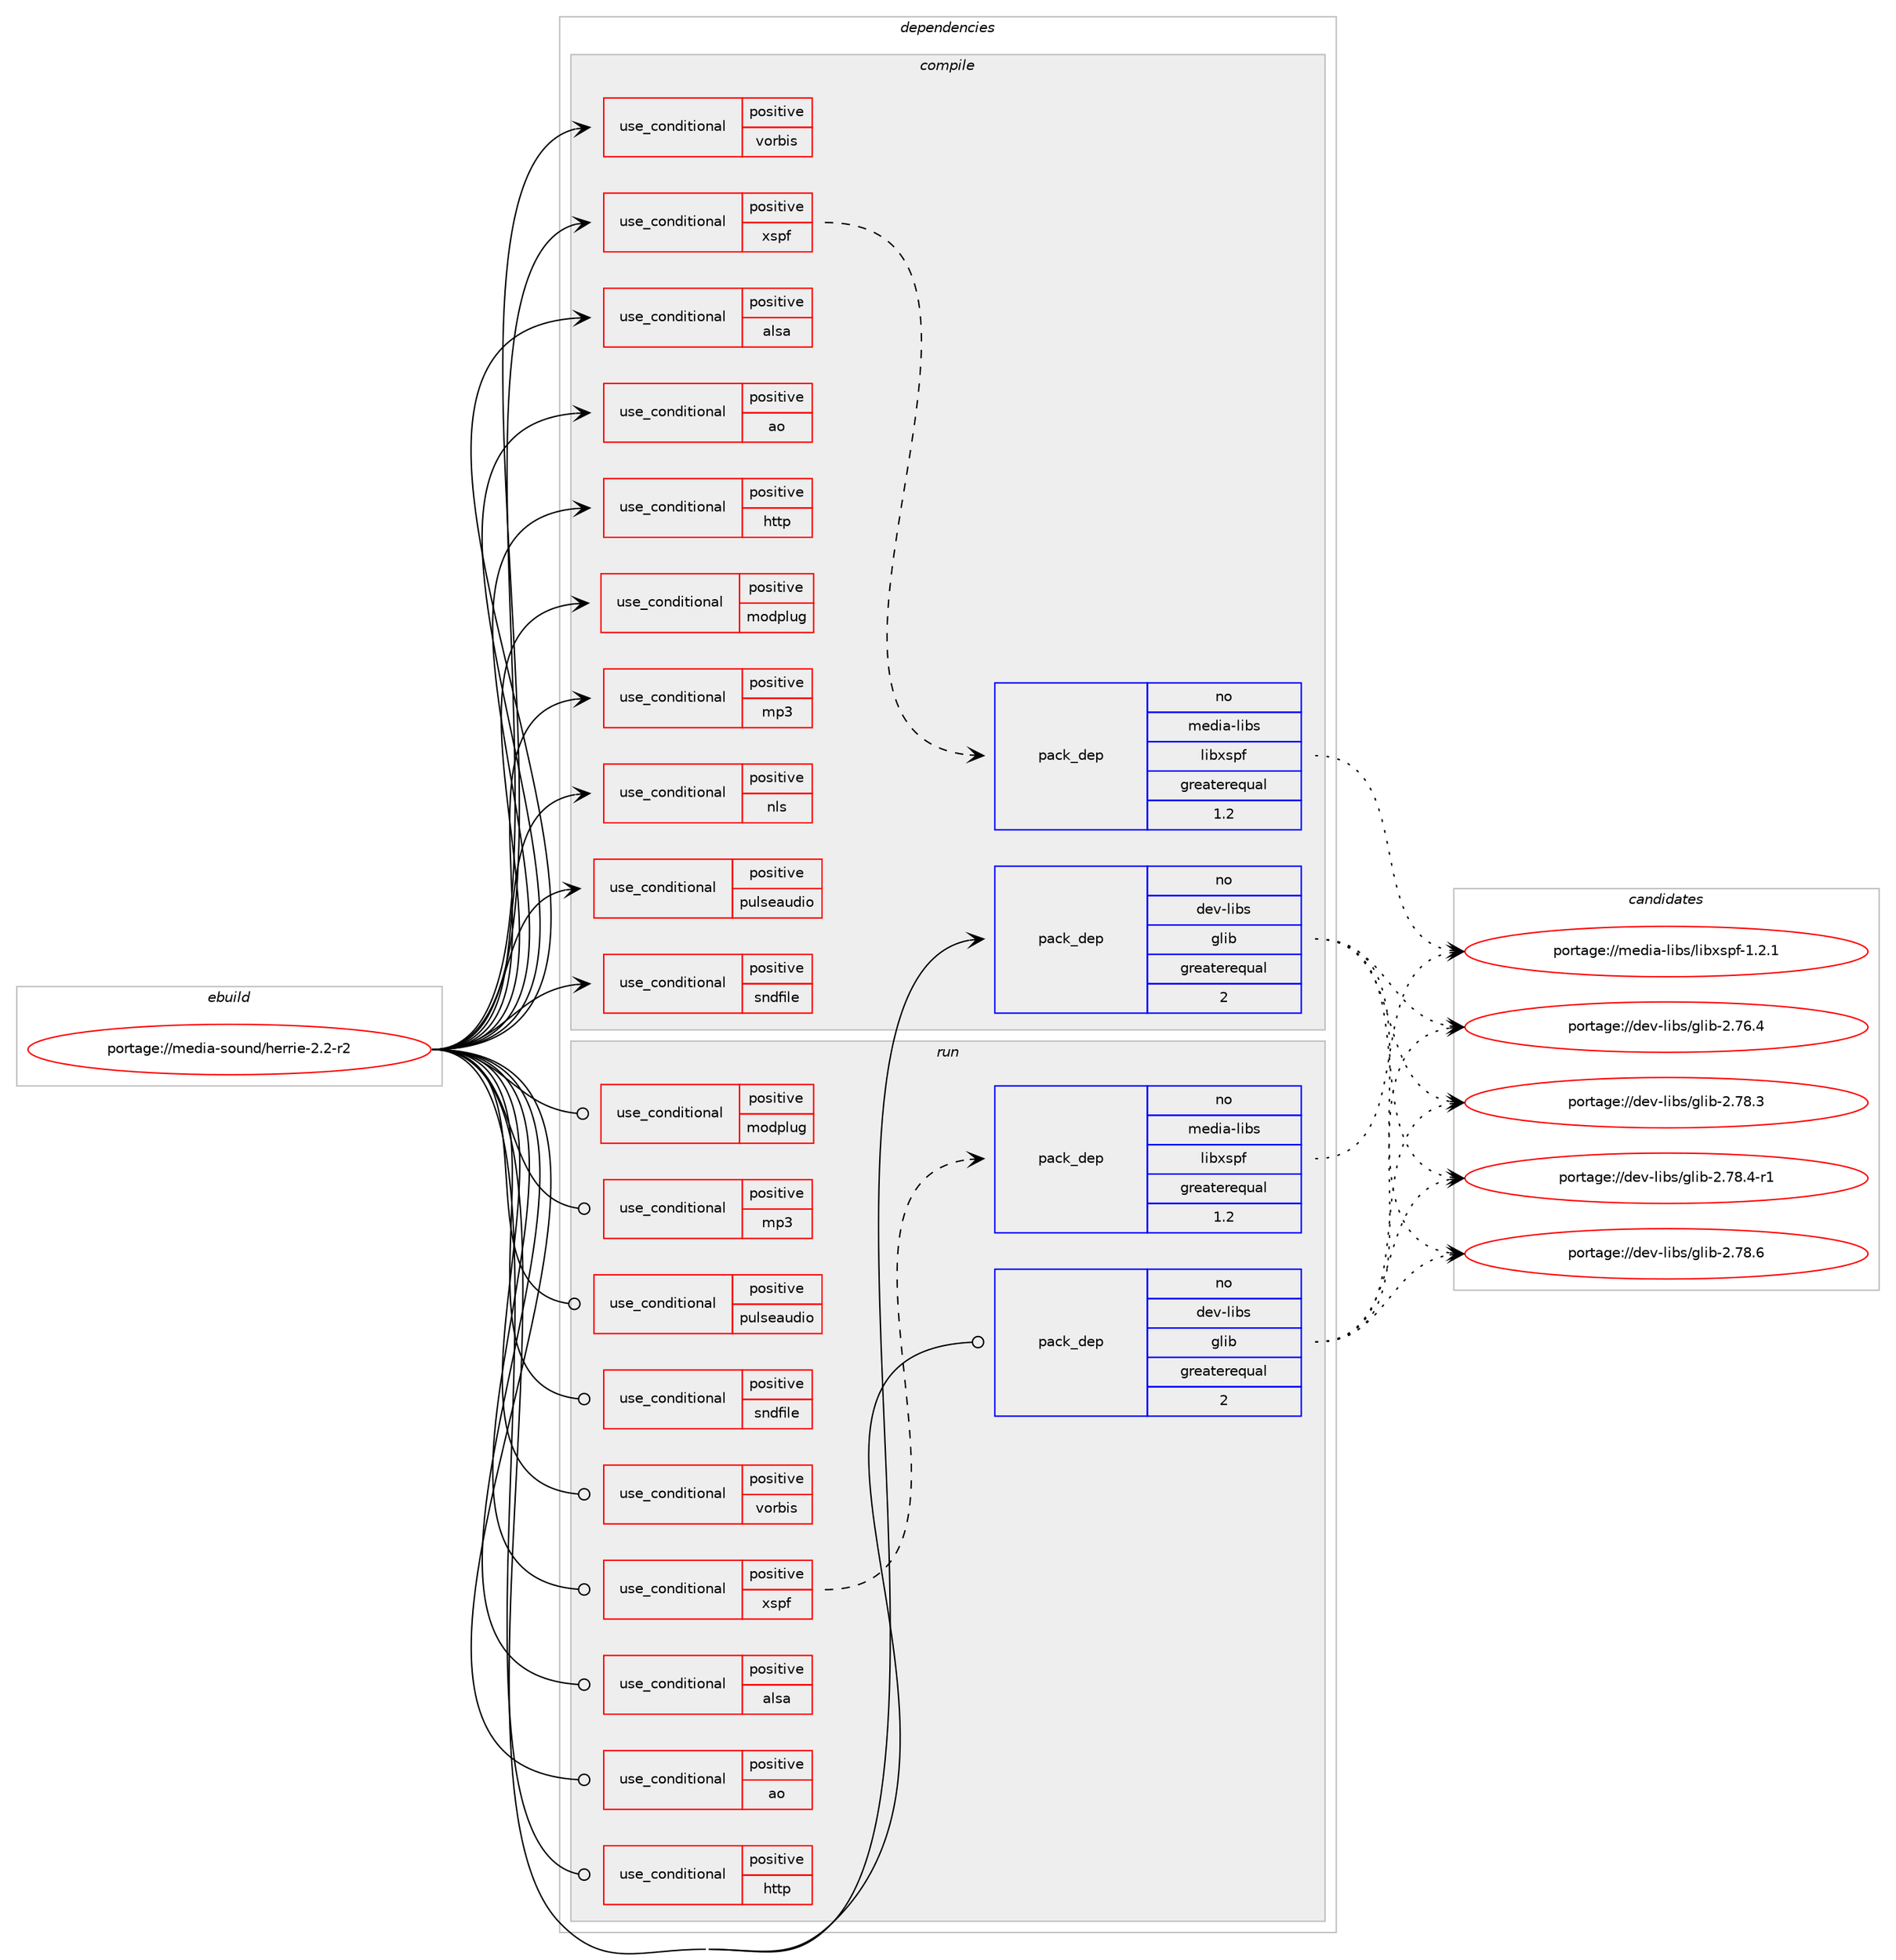 digraph prolog {

# *************
# Graph options
# *************

newrank=true;
concentrate=true;
compound=true;
graph [rankdir=LR,fontname=Helvetica,fontsize=10,ranksep=1.5];#, ranksep=2.5, nodesep=0.2];
edge  [arrowhead=vee];
node  [fontname=Helvetica,fontsize=10];

# **********
# The ebuild
# **********

subgraph cluster_leftcol {
color=gray;
rank=same;
label=<<i>ebuild</i>>;
id [label="portage://media-sound/herrie-2.2-r2", color=red, width=4, href="../media-sound/herrie-2.2-r2.svg"];
}

# ****************
# The dependencies
# ****************

subgraph cluster_midcol {
color=gray;
label=<<i>dependencies</i>>;
subgraph cluster_compile {
fillcolor="#eeeeee";
style=filled;
label=<<i>compile</i>>;
subgraph cond78007 {
dependency163234 [label=<<TABLE BORDER="0" CELLBORDER="1" CELLSPACING="0" CELLPADDING="4"><TR><TD ROWSPAN="3" CELLPADDING="10">use_conditional</TD></TR><TR><TD>positive</TD></TR><TR><TD>alsa</TD></TR></TABLE>>, shape=none, color=red];
# *** BEGIN UNKNOWN DEPENDENCY TYPE (TODO) ***
# dependency163234 -> package_dependency(portage://media-sound/herrie-2.2-r2,install,no,media-libs,alsa-lib,none,[,,],[],[])
# *** END UNKNOWN DEPENDENCY TYPE (TODO) ***

}
id:e -> dependency163234:w [weight=20,style="solid",arrowhead="vee"];
subgraph cond78008 {
dependency163235 [label=<<TABLE BORDER="0" CELLBORDER="1" CELLSPACING="0" CELLPADDING="4"><TR><TD ROWSPAN="3" CELLPADDING="10">use_conditional</TD></TR><TR><TD>positive</TD></TR><TR><TD>ao</TD></TR></TABLE>>, shape=none, color=red];
# *** BEGIN UNKNOWN DEPENDENCY TYPE (TODO) ***
# dependency163235 -> package_dependency(portage://media-sound/herrie-2.2-r2,install,no,media-libs,libao,none,[,,],any_same_slot,[])
# *** END UNKNOWN DEPENDENCY TYPE (TODO) ***

}
id:e -> dependency163235:w [weight=20,style="solid",arrowhead="vee"];
subgraph cond78009 {
dependency163236 [label=<<TABLE BORDER="0" CELLBORDER="1" CELLSPACING="0" CELLPADDING="4"><TR><TD ROWSPAN="3" CELLPADDING="10">use_conditional</TD></TR><TR><TD>positive</TD></TR><TR><TD>http</TD></TR></TABLE>>, shape=none, color=red];
# *** BEGIN UNKNOWN DEPENDENCY TYPE (TODO) ***
# dependency163236 -> package_dependency(portage://media-sound/herrie-2.2-r2,install,no,net-misc,curl,none,[,,],[],[])
# *** END UNKNOWN DEPENDENCY TYPE (TODO) ***

}
id:e -> dependency163236:w [weight=20,style="solid",arrowhead="vee"];
subgraph cond78010 {
dependency163237 [label=<<TABLE BORDER="0" CELLBORDER="1" CELLSPACING="0" CELLPADDING="4"><TR><TD ROWSPAN="3" CELLPADDING="10">use_conditional</TD></TR><TR><TD>positive</TD></TR><TR><TD>modplug</TD></TR></TABLE>>, shape=none, color=red];
# *** BEGIN UNKNOWN DEPENDENCY TYPE (TODO) ***
# dependency163237 -> package_dependency(portage://media-sound/herrie-2.2-r2,install,no,media-libs,libmodplug,none,[,,],[],[])
# *** END UNKNOWN DEPENDENCY TYPE (TODO) ***

}
id:e -> dependency163237:w [weight=20,style="solid",arrowhead="vee"];
subgraph cond78011 {
dependency163238 [label=<<TABLE BORDER="0" CELLBORDER="1" CELLSPACING="0" CELLPADDING="4"><TR><TD ROWSPAN="3" CELLPADDING="10">use_conditional</TD></TR><TR><TD>positive</TD></TR><TR><TD>mp3</TD></TR></TABLE>>, shape=none, color=red];
# *** BEGIN UNKNOWN DEPENDENCY TYPE (TODO) ***
# dependency163238 -> package_dependency(portage://media-sound/herrie-2.2-r2,install,no,media-libs,libmad,none,[,,],[],[])
# *** END UNKNOWN DEPENDENCY TYPE (TODO) ***

# *** BEGIN UNKNOWN DEPENDENCY TYPE (TODO) ***
# dependency163238 -> package_dependency(portage://media-sound/herrie-2.2-r2,install,no,media-libs,libid3tag,none,[,,],any_same_slot,[])
# *** END UNKNOWN DEPENDENCY TYPE (TODO) ***

}
id:e -> dependency163238:w [weight=20,style="solid",arrowhead="vee"];
subgraph cond78012 {
dependency163239 [label=<<TABLE BORDER="0" CELLBORDER="1" CELLSPACING="0" CELLPADDING="4"><TR><TD ROWSPAN="3" CELLPADDING="10">use_conditional</TD></TR><TR><TD>positive</TD></TR><TR><TD>nls</TD></TR></TABLE>>, shape=none, color=red];
# *** BEGIN UNKNOWN DEPENDENCY TYPE (TODO) ***
# dependency163239 -> package_dependency(portage://media-sound/herrie-2.2-r2,install,no,sys-devel,gettext,none,[,,],[],[])
# *** END UNKNOWN DEPENDENCY TYPE (TODO) ***

}
id:e -> dependency163239:w [weight=20,style="solid",arrowhead="vee"];
subgraph cond78013 {
dependency163240 [label=<<TABLE BORDER="0" CELLBORDER="1" CELLSPACING="0" CELLPADDING="4"><TR><TD ROWSPAN="3" CELLPADDING="10">use_conditional</TD></TR><TR><TD>positive</TD></TR><TR><TD>pulseaudio</TD></TR></TABLE>>, shape=none, color=red];
# *** BEGIN UNKNOWN DEPENDENCY TYPE (TODO) ***
# dependency163240 -> package_dependency(portage://media-sound/herrie-2.2-r2,install,no,media-sound,pulseaudio,none,[,,],[],[])
# *** END UNKNOWN DEPENDENCY TYPE (TODO) ***

}
id:e -> dependency163240:w [weight=20,style="solid",arrowhead="vee"];
subgraph cond78014 {
dependency163241 [label=<<TABLE BORDER="0" CELLBORDER="1" CELLSPACING="0" CELLPADDING="4"><TR><TD ROWSPAN="3" CELLPADDING="10">use_conditional</TD></TR><TR><TD>positive</TD></TR><TR><TD>sndfile</TD></TR></TABLE>>, shape=none, color=red];
# *** BEGIN UNKNOWN DEPENDENCY TYPE (TODO) ***
# dependency163241 -> package_dependency(portage://media-sound/herrie-2.2-r2,install,no,media-libs,libsndfile,none,[,,],[],[])
# *** END UNKNOWN DEPENDENCY TYPE (TODO) ***

}
id:e -> dependency163241:w [weight=20,style="solid",arrowhead="vee"];
subgraph cond78015 {
dependency163242 [label=<<TABLE BORDER="0" CELLBORDER="1" CELLSPACING="0" CELLPADDING="4"><TR><TD ROWSPAN="3" CELLPADDING="10">use_conditional</TD></TR><TR><TD>positive</TD></TR><TR><TD>vorbis</TD></TR></TABLE>>, shape=none, color=red];
# *** BEGIN UNKNOWN DEPENDENCY TYPE (TODO) ***
# dependency163242 -> package_dependency(portage://media-sound/herrie-2.2-r2,install,no,media-libs,libvorbis,none,[,,],[],[])
# *** END UNKNOWN DEPENDENCY TYPE (TODO) ***

}
id:e -> dependency163242:w [weight=20,style="solid",arrowhead="vee"];
subgraph cond78016 {
dependency163243 [label=<<TABLE BORDER="0" CELLBORDER="1" CELLSPACING="0" CELLPADDING="4"><TR><TD ROWSPAN="3" CELLPADDING="10">use_conditional</TD></TR><TR><TD>positive</TD></TR><TR><TD>xspf</TD></TR></TABLE>>, shape=none, color=red];
subgraph pack82836 {
dependency163244 [label=<<TABLE BORDER="0" CELLBORDER="1" CELLSPACING="0" CELLPADDING="4" WIDTH="220"><TR><TD ROWSPAN="6" CELLPADDING="30">pack_dep</TD></TR><TR><TD WIDTH="110">no</TD></TR><TR><TD>media-libs</TD></TR><TR><TD>libxspf</TD></TR><TR><TD>greaterequal</TD></TR><TR><TD>1.2</TD></TR></TABLE>>, shape=none, color=blue];
}
dependency163243:e -> dependency163244:w [weight=20,style="dashed",arrowhead="vee"];
}
id:e -> dependency163243:w [weight=20,style="solid",arrowhead="vee"];
subgraph pack82837 {
dependency163245 [label=<<TABLE BORDER="0" CELLBORDER="1" CELLSPACING="0" CELLPADDING="4" WIDTH="220"><TR><TD ROWSPAN="6" CELLPADDING="30">pack_dep</TD></TR><TR><TD WIDTH="110">no</TD></TR><TR><TD>dev-libs</TD></TR><TR><TD>glib</TD></TR><TR><TD>greaterequal</TD></TR><TR><TD>2</TD></TR></TABLE>>, shape=none, color=blue];
}
id:e -> dependency163245:w [weight=20,style="solid",arrowhead="vee"];
# *** BEGIN UNKNOWN DEPENDENCY TYPE (TODO) ***
# id -> package_dependency(portage://media-sound/herrie-2.2-r2,install,no,sys-libs,ncurses,none,[,,],any_same_slot,[use(optenable(unicode),positive)])
# *** END UNKNOWN DEPENDENCY TYPE (TODO) ***

# *** BEGIN UNKNOWN DEPENDENCY TYPE (TODO) ***
# id -> package_dependency(portage://media-sound/herrie-2.2-r2,install,no,virtual,pkgconfig,none,[,,],[],[])
# *** END UNKNOWN DEPENDENCY TYPE (TODO) ***

}
subgraph cluster_compileandrun {
fillcolor="#eeeeee";
style=filled;
label=<<i>compile and run</i>>;
}
subgraph cluster_run {
fillcolor="#eeeeee";
style=filled;
label=<<i>run</i>>;
subgraph cond78017 {
dependency163246 [label=<<TABLE BORDER="0" CELLBORDER="1" CELLSPACING="0" CELLPADDING="4"><TR><TD ROWSPAN="3" CELLPADDING="10">use_conditional</TD></TR><TR><TD>positive</TD></TR><TR><TD>alsa</TD></TR></TABLE>>, shape=none, color=red];
# *** BEGIN UNKNOWN DEPENDENCY TYPE (TODO) ***
# dependency163246 -> package_dependency(portage://media-sound/herrie-2.2-r2,run,no,media-libs,alsa-lib,none,[,,],[],[])
# *** END UNKNOWN DEPENDENCY TYPE (TODO) ***

}
id:e -> dependency163246:w [weight=20,style="solid",arrowhead="odot"];
subgraph cond78018 {
dependency163247 [label=<<TABLE BORDER="0" CELLBORDER="1" CELLSPACING="0" CELLPADDING="4"><TR><TD ROWSPAN="3" CELLPADDING="10">use_conditional</TD></TR><TR><TD>positive</TD></TR><TR><TD>ao</TD></TR></TABLE>>, shape=none, color=red];
# *** BEGIN UNKNOWN DEPENDENCY TYPE (TODO) ***
# dependency163247 -> package_dependency(portage://media-sound/herrie-2.2-r2,run,no,media-libs,libao,none,[,,],any_same_slot,[])
# *** END UNKNOWN DEPENDENCY TYPE (TODO) ***

}
id:e -> dependency163247:w [weight=20,style="solid",arrowhead="odot"];
subgraph cond78019 {
dependency163248 [label=<<TABLE BORDER="0" CELLBORDER="1" CELLSPACING="0" CELLPADDING="4"><TR><TD ROWSPAN="3" CELLPADDING="10">use_conditional</TD></TR><TR><TD>positive</TD></TR><TR><TD>http</TD></TR></TABLE>>, shape=none, color=red];
# *** BEGIN UNKNOWN DEPENDENCY TYPE (TODO) ***
# dependency163248 -> package_dependency(portage://media-sound/herrie-2.2-r2,run,no,net-misc,curl,none,[,,],[],[])
# *** END UNKNOWN DEPENDENCY TYPE (TODO) ***

}
id:e -> dependency163248:w [weight=20,style="solid",arrowhead="odot"];
subgraph cond78020 {
dependency163249 [label=<<TABLE BORDER="0" CELLBORDER="1" CELLSPACING="0" CELLPADDING="4"><TR><TD ROWSPAN="3" CELLPADDING="10">use_conditional</TD></TR><TR><TD>positive</TD></TR><TR><TD>modplug</TD></TR></TABLE>>, shape=none, color=red];
# *** BEGIN UNKNOWN DEPENDENCY TYPE (TODO) ***
# dependency163249 -> package_dependency(portage://media-sound/herrie-2.2-r2,run,no,media-libs,libmodplug,none,[,,],[],[])
# *** END UNKNOWN DEPENDENCY TYPE (TODO) ***

}
id:e -> dependency163249:w [weight=20,style="solid",arrowhead="odot"];
subgraph cond78021 {
dependency163250 [label=<<TABLE BORDER="0" CELLBORDER="1" CELLSPACING="0" CELLPADDING="4"><TR><TD ROWSPAN="3" CELLPADDING="10">use_conditional</TD></TR><TR><TD>positive</TD></TR><TR><TD>mp3</TD></TR></TABLE>>, shape=none, color=red];
# *** BEGIN UNKNOWN DEPENDENCY TYPE (TODO) ***
# dependency163250 -> package_dependency(portage://media-sound/herrie-2.2-r2,run,no,media-libs,libmad,none,[,,],[],[])
# *** END UNKNOWN DEPENDENCY TYPE (TODO) ***

# *** BEGIN UNKNOWN DEPENDENCY TYPE (TODO) ***
# dependency163250 -> package_dependency(portage://media-sound/herrie-2.2-r2,run,no,media-libs,libid3tag,none,[,,],any_same_slot,[])
# *** END UNKNOWN DEPENDENCY TYPE (TODO) ***

}
id:e -> dependency163250:w [weight=20,style="solid",arrowhead="odot"];
subgraph cond78022 {
dependency163251 [label=<<TABLE BORDER="0" CELLBORDER="1" CELLSPACING="0" CELLPADDING="4"><TR><TD ROWSPAN="3" CELLPADDING="10">use_conditional</TD></TR><TR><TD>positive</TD></TR><TR><TD>pulseaudio</TD></TR></TABLE>>, shape=none, color=red];
# *** BEGIN UNKNOWN DEPENDENCY TYPE (TODO) ***
# dependency163251 -> package_dependency(portage://media-sound/herrie-2.2-r2,run,no,media-sound,pulseaudio,none,[,,],[],[])
# *** END UNKNOWN DEPENDENCY TYPE (TODO) ***

}
id:e -> dependency163251:w [weight=20,style="solid",arrowhead="odot"];
subgraph cond78023 {
dependency163252 [label=<<TABLE BORDER="0" CELLBORDER="1" CELLSPACING="0" CELLPADDING="4"><TR><TD ROWSPAN="3" CELLPADDING="10">use_conditional</TD></TR><TR><TD>positive</TD></TR><TR><TD>sndfile</TD></TR></TABLE>>, shape=none, color=red];
# *** BEGIN UNKNOWN DEPENDENCY TYPE (TODO) ***
# dependency163252 -> package_dependency(portage://media-sound/herrie-2.2-r2,run,no,media-libs,libsndfile,none,[,,],[],[])
# *** END UNKNOWN DEPENDENCY TYPE (TODO) ***

}
id:e -> dependency163252:w [weight=20,style="solid",arrowhead="odot"];
subgraph cond78024 {
dependency163253 [label=<<TABLE BORDER="0" CELLBORDER="1" CELLSPACING="0" CELLPADDING="4"><TR><TD ROWSPAN="3" CELLPADDING="10">use_conditional</TD></TR><TR><TD>positive</TD></TR><TR><TD>vorbis</TD></TR></TABLE>>, shape=none, color=red];
# *** BEGIN UNKNOWN DEPENDENCY TYPE (TODO) ***
# dependency163253 -> package_dependency(portage://media-sound/herrie-2.2-r2,run,no,media-libs,libvorbis,none,[,,],[],[])
# *** END UNKNOWN DEPENDENCY TYPE (TODO) ***

}
id:e -> dependency163253:w [weight=20,style="solid",arrowhead="odot"];
subgraph cond78025 {
dependency163254 [label=<<TABLE BORDER="0" CELLBORDER="1" CELLSPACING="0" CELLPADDING="4"><TR><TD ROWSPAN="3" CELLPADDING="10">use_conditional</TD></TR><TR><TD>positive</TD></TR><TR><TD>xspf</TD></TR></TABLE>>, shape=none, color=red];
subgraph pack82838 {
dependency163255 [label=<<TABLE BORDER="0" CELLBORDER="1" CELLSPACING="0" CELLPADDING="4" WIDTH="220"><TR><TD ROWSPAN="6" CELLPADDING="30">pack_dep</TD></TR><TR><TD WIDTH="110">no</TD></TR><TR><TD>media-libs</TD></TR><TR><TD>libxspf</TD></TR><TR><TD>greaterequal</TD></TR><TR><TD>1.2</TD></TR></TABLE>>, shape=none, color=blue];
}
dependency163254:e -> dependency163255:w [weight=20,style="dashed",arrowhead="vee"];
}
id:e -> dependency163254:w [weight=20,style="solid",arrowhead="odot"];
subgraph pack82839 {
dependency163256 [label=<<TABLE BORDER="0" CELLBORDER="1" CELLSPACING="0" CELLPADDING="4" WIDTH="220"><TR><TD ROWSPAN="6" CELLPADDING="30">pack_dep</TD></TR><TR><TD WIDTH="110">no</TD></TR><TR><TD>dev-libs</TD></TR><TR><TD>glib</TD></TR><TR><TD>greaterequal</TD></TR><TR><TD>2</TD></TR></TABLE>>, shape=none, color=blue];
}
id:e -> dependency163256:w [weight=20,style="solid",arrowhead="odot"];
# *** BEGIN UNKNOWN DEPENDENCY TYPE (TODO) ***
# id -> package_dependency(portage://media-sound/herrie-2.2-r2,run,no,sys-libs,ncurses,none,[,,],any_same_slot,[use(optenable(unicode),positive)])
# *** END UNKNOWN DEPENDENCY TYPE (TODO) ***

}
}

# **************
# The candidates
# **************

subgraph cluster_choices {
rank=same;
color=gray;
label=<<i>candidates</i>>;

subgraph choice82836 {
color=black;
nodesep=1;
choice1091011001059745108105981154710810598120115112102454946504649 [label="portage://media-libs/libxspf-1.2.1", color=red, width=4,href="../media-libs/libxspf-1.2.1.svg"];
dependency163244:e -> choice1091011001059745108105981154710810598120115112102454946504649:w [style=dotted,weight="100"];
}
subgraph choice82837 {
color=black;
nodesep=1;
choice1001011184510810598115471031081059845504655544652 [label="portage://dev-libs/glib-2.76.4", color=red, width=4,href="../dev-libs/glib-2.76.4.svg"];
choice1001011184510810598115471031081059845504655564651 [label="portage://dev-libs/glib-2.78.3", color=red, width=4,href="../dev-libs/glib-2.78.3.svg"];
choice10010111845108105981154710310810598455046555646524511449 [label="portage://dev-libs/glib-2.78.4-r1", color=red, width=4,href="../dev-libs/glib-2.78.4-r1.svg"];
choice1001011184510810598115471031081059845504655564654 [label="portage://dev-libs/glib-2.78.6", color=red, width=4,href="../dev-libs/glib-2.78.6.svg"];
dependency163245:e -> choice1001011184510810598115471031081059845504655544652:w [style=dotted,weight="100"];
dependency163245:e -> choice1001011184510810598115471031081059845504655564651:w [style=dotted,weight="100"];
dependency163245:e -> choice10010111845108105981154710310810598455046555646524511449:w [style=dotted,weight="100"];
dependency163245:e -> choice1001011184510810598115471031081059845504655564654:w [style=dotted,weight="100"];
}
subgraph choice82838 {
color=black;
nodesep=1;
choice1091011001059745108105981154710810598120115112102454946504649 [label="portage://media-libs/libxspf-1.2.1", color=red, width=4,href="../media-libs/libxspf-1.2.1.svg"];
dependency163255:e -> choice1091011001059745108105981154710810598120115112102454946504649:w [style=dotted,weight="100"];
}
subgraph choice82839 {
color=black;
nodesep=1;
choice1001011184510810598115471031081059845504655544652 [label="portage://dev-libs/glib-2.76.4", color=red, width=4,href="../dev-libs/glib-2.76.4.svg"];
choice1001011184510810598115471031081059845504655564651 [label="portage://dev-libs/glib-2.78.3", color=red, width=4,href="../dev-libs/glib-2.78.3.svg"];
choice10010111845108105981154710310810598455046555646524511449 [label="portage://dev-libs/glib-2.78.4-r1", color=red, width=4,href="../dev-libs/glib-2.78.4-r1.svg"];
choice1001011184510810598115471031081059845504655564654 [label="portage://dev-libs/glib-2.78.6", color=red, width=4,href="../dev-libs/glib-2.78.6.svg"];
dependency163256:e -> choice1001011184510810598115471031081059845504655544652:w [style=dotted,weight="100"];
dependency163256:e -> choice1001011184510810598115471031081059845504655564651:w [style=dotted,weight="100"];
dependency163256:e -> choice10010111845108105981154710310810598455046555646524511449:w [style=dotted,weight="100"];
dependency163256:e -> choice1001011184510810598115471031081059845504655564654:w [style=dotted,weight="100"];
}
}

}
